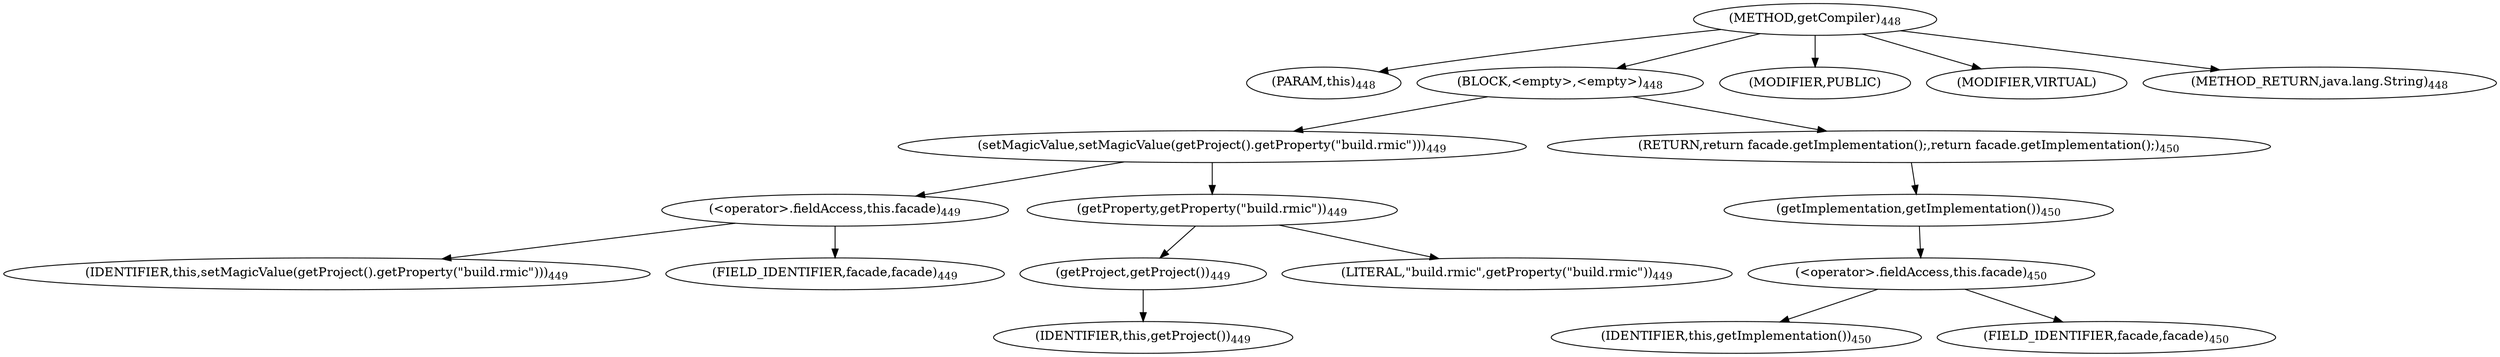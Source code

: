 digraph "getCompiler" {  
"685" [label = <(METHOD,getCompiler)<SUB>448</SUB>> ]
"32" [label = <(PARAM,this)<SUB>448</SUB>> ]
"686" [label = <(BLOCK,&lt;empty&gt;,&lt;empty&gt;)<SUB>448</SUB>> ]
"687" [label = <(setMagicValue,setMagicValue(getProject().getProperty(&quot;build.rmic&quot;)))<SUB>449</SUB>> ]
"688" [label = <(&lt;operator&gt;.fieldAccess,this.facade)<SUB>449</SUB>> ]
"689" [label = <(IDENTIFIER,this,setMagicValue(getProject().getProperty(&quot;build.rmic&quot;)))<SUB>449</SUB>> ]
"690" [label = <(FIELD_IDENTIFIER,facade,facade)<SUB>449</SUB>> ]
"691" [label = <(getProperty,getProperty(&quot;build.rmic&quot;))<SUB>449</SUB>> ]
"692" [label = <(getProject,getProject())<SUB>449</SUB>> ]
"31" [label = <(IDENTIFIER,this,getProject())<SUB>449</SUB>> ]
"693" [label = <(LITERAL,&quot;build.rmic&quot;,getProperty(&quot;build.rmic&quot;))<SUB>449</SUB>> ]
"694" [label = <(RETURN,return facade.getImplementation();,return facade.getImplementation();)<SUB>450</SUB>> ]
"695" [label = <(getImplementation,getImplementation())<SUB>450</SUB>> ]
"696" [label = <(&lt;operator&gt;.fieldAccess,this.facade)<SUB>450</SUB>> ]
"697" [label = <(IDENTIFIER,this,getImplementation())<SUB>450</SUB>> ]
"698" [label = <(FIELD_IDENTIFIER,facade,facade)<SUB>450</SUB>> ]
"699" [label = <(MODIFIER,PUBLIC)> ]
"700" [label = <(MODIFIER,VIRTUAL)> ]
"701" [label = <(METHOD_RETURN,java.lang.String)<SUB>448</SUB>> ]
  "685" -> "32" 
  "685" -> "686" 
  "685" -> "699" 
  "685" -> "700" 
  "685" -> "701" 
  "686" -> "687" 
  "686" -> "694" 
  "687" -> "688" 
  "687" -> "691" 
  "688" -> "689" 
  "688" -> "690" 
  "691" -> "692" 
  "691" -> "693" 
  "692" -> "31" 
  "694" -> "695" 
  "695" -> "696" 
  "696" -> "697" 
  "696" -> "698" 
}
